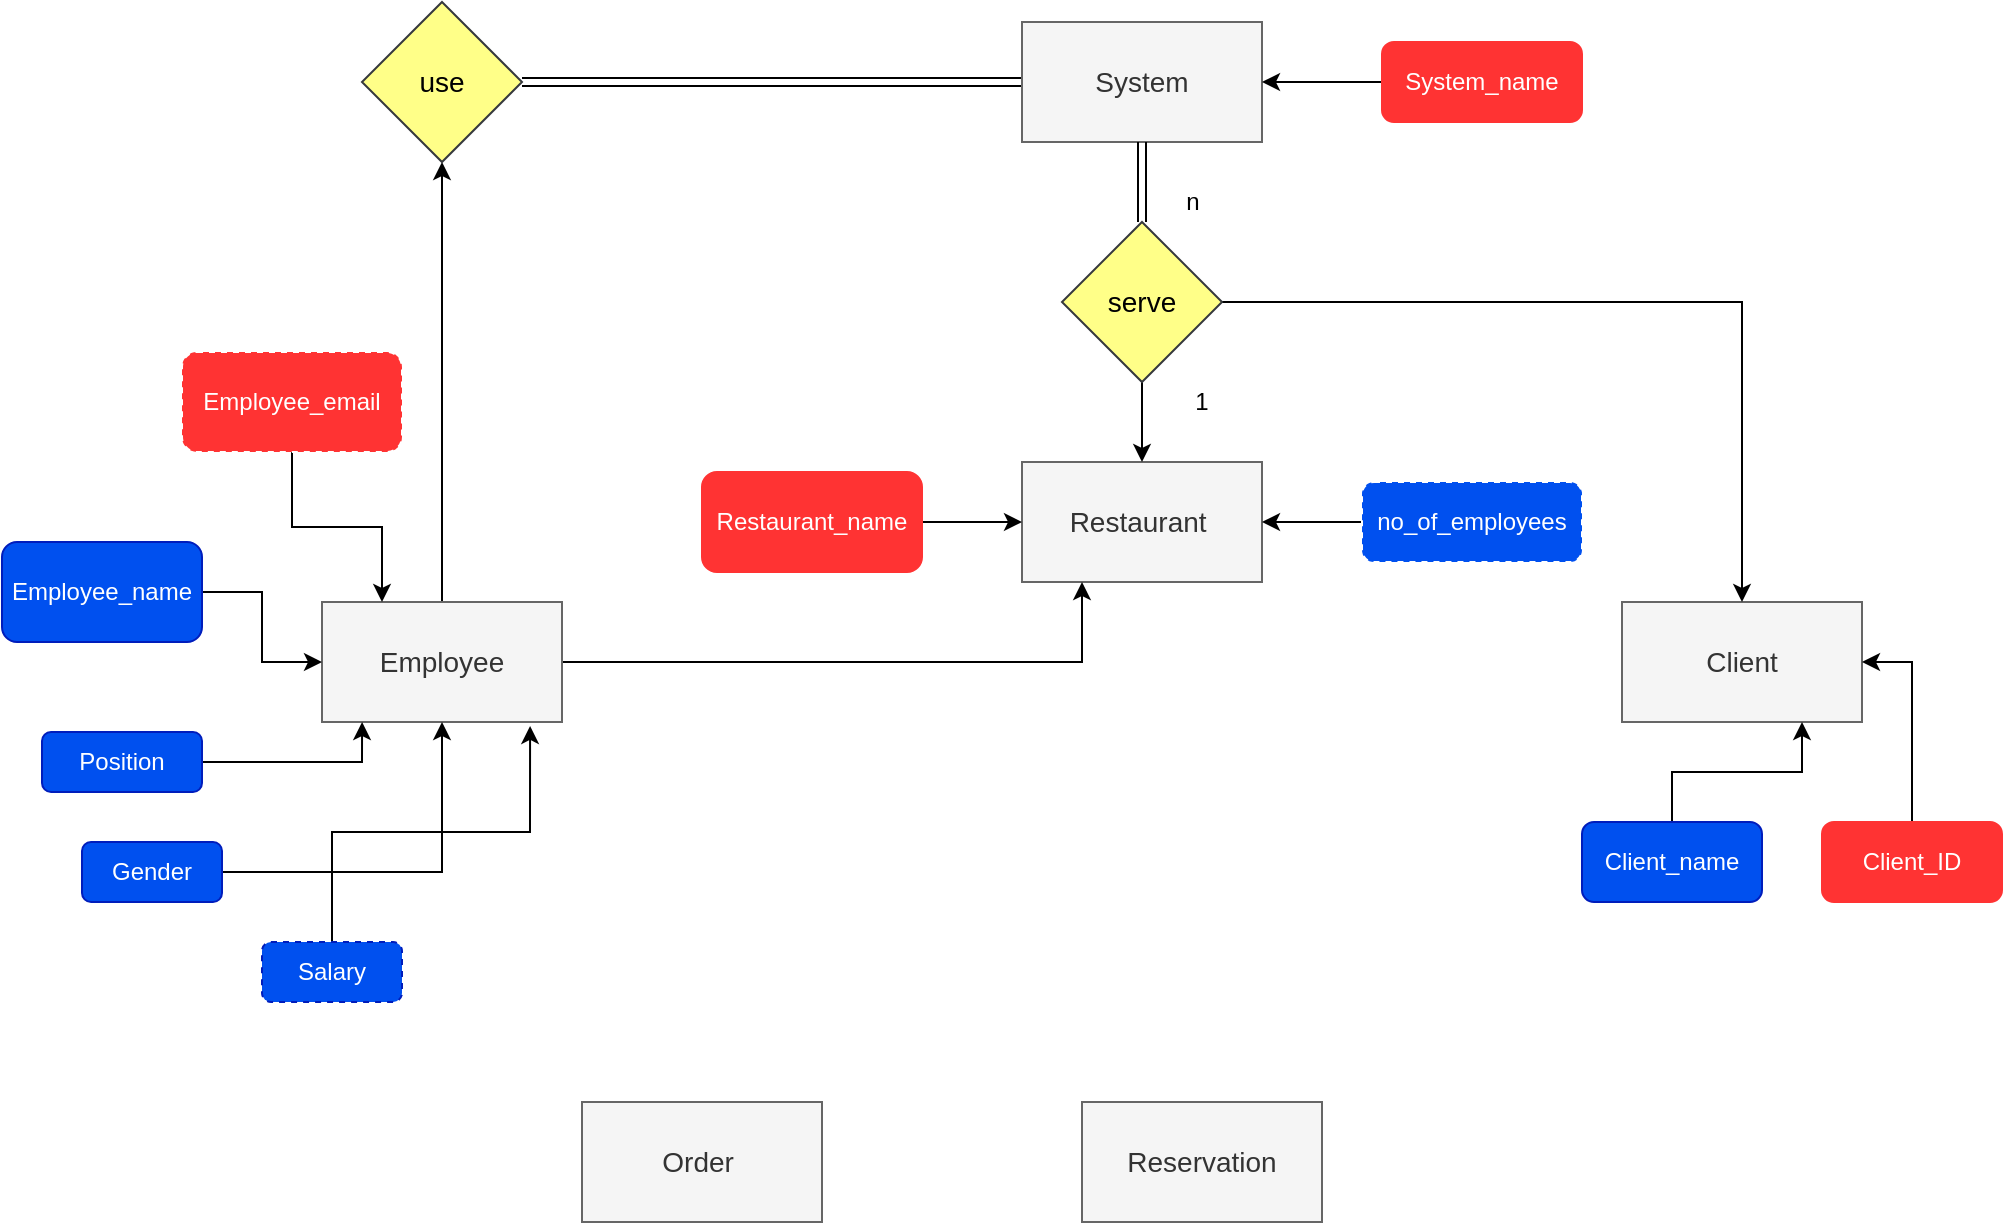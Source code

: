<mxfile version="14.6.6" type="github">
  <diagram id="R2lEEEUBdFMjLlhIrx00" name="Page-1">
    <mxGraphModel dx="2090" dy="1789" grid="1" gridSize="10" guides="1" tooltips="1" connect="1" arrows="1" fold="1" page="1" pageScale="1" pageWidth="850" pageHeight="1100" math="0" shadow="0" extFonts="Permanent Marker^https://fonts.googleapis.com/css?family=Permanent+Marker">
      <root>
        <mxCell id="0" />
        <mxCell id="1" parent="0" />
        <mxCell id="5C_oUwb4QONhgdHHlV8W-3" value="Restaurant&amp;nbsp;" style="rounded=0;whiteSpace=wrap;html=1;fillColor=#f5f5f5;strokeColor=#666666;fontColor=#333333;fontSize=14;" parent="1" vertex="1">
          <mxGeometry x="330" y="220" width="120" height="60" as="geometry" />
        </mxCell>
        <mxCell id="Hnz1IxxwzGG9viHPexm9-34" style="edgeStyle=orthogonalEdgeStyle;rounded=0;orthogonalLoop=1;jettySize=auto;html=1;entryX=0.25;entryY=1;entryDx=0;entryDy=0;fontColor=#FFFFFF;" edge="1" parent="1" source="5C_oUwb4QONhgdHHlV8W-5" target="5C_oUwb4QONhgdHHlV8W-3">
          <mxGeometry relative="1" as="geometry" />
        </mxCell>
        <mxCell id="Hnz1IxxwzGG9viHPexm9-49" style="edgeStyle=orthogonalEdgeStyle;rounded=0;orthogonalLoop=1;jettySize=auto;html=1;entryX=0.5;entryY=1;entryDx=0;entryDy=0;fontColor=#FFFFFF;" edge="1" parent="1" source="5C_oUwb4QONhgdHHlV8W-5" target="Hnz1IxxwzGG9viHPexm9-46">
          <mxGeometry relative="1" as="geometry" />
        </mxCell>
        <mxCell id="5C_oUwb4QONhgdHHlV8W-5" value="Employee" style="rounded=0;whiteSpace=wrap;html=1;fillColor=#f5f5f5;strokeColor=#666666;fontColor=#333333;fontSize=14;" parent="1" vertex="1">
          <mxGeometry x="-20" y="290" width="120" height="60" as="geometry" />
        </mxCell>
        <mxCell id="5C_oUwb4QONhgdHHlV8W-6" value="Client" style="rounded=0;whiteSpace=wrap;html=1;fillColor=#f5f5f5;strokeColor=#666666;fontColor=#333333;fontSize=14;" parent="1" vertex="1">
          <mxGeometry x="630" y="290" width="120" height="60" as="geometry" />
        </mxCell>
        <mxCell id="5C_oUwb4QONhgdHHlV8W-7" value="Order&amp;nbsp;" style="rounded=0;whiteSpace=wrap;html=1;fillColor=#f5f5f5;strokeColor=#666666;fontColor=#333333;fontSize=14;" parent="1" vertex="1">
          <mxGeometry x="110" y="540" width="120" height="60" as="geometry" />
        </mxCell>
        <mxCell id="5C_oUwb4QONhgdHHlV8W-8" value="&lt;font style=&quot;font-size: 14px&quot;&gt;Reservation&lt;/font&gt;" style="rounded=0;whiteSpace=wrap;html=1;fillColor=#f5f5f5;strokeColor=#666666;fontColor=#333333;" parent="1" vertex="1">
          <mxGeometry x="360" y="540" width="120" height="60" as="geometry" />
        </mxCell>
        <mxCell id="5C_oUwb4QONhgdHHlV8W-10" style="edgeStyle=orthogonalEdgeStyle;rounded=0;orthogonalLoop=1;jettySize=auto;html=1;exitX=0.5;exitY=1;exitDx=0;exitDy=0;entryX=0.5;entryY=0;entryDx=0;entryDy=0;startArrow=none;" parent="1" source="5C_oUwb4QONhgdHHlV8W-11" target="5C_oUwb4QONhgdHHlV8W-3" edge="1">
          <mxGeometry relative="1" as="geometry" />
        </mxCell>
        <mxCell id="Hnz1IxxwzGG9viHPexm9-47" style="edgeStyle=orthogonalEdgeStyle;rounded=0;orthogonalLoop=1;jettySize=auto;html=1;entryX=1;entryY=0.5;entryDx=0;entryDy=0;fontColor=#FFFFFF;shape=link;" edge="1" parent="1" source="5C_oUwb4QONhgdHHlV8W-9" target="Hnz1IxxwzGG9viHPexm9-46">
          <mxGeometry relative="1" as="geometry" />
        </mxCell>
        <mxCell id="5C_oUwb4QONhgdHHlV8W-9" value="System" style="rounded=0;whiteSpace=wrap;html=1;fillColor=#f5f5f5;strokeColor=#666666;fontColor=#333333;fontSize=14;" parent="1" vertex="1">
          <mxGeometry x="330" width="120" height="60" as="geometry" />
        </mxCell>
        <mxCell id="Hnz1IxxwzGG9viHPexm9-40" style="edgeStyle=orthogonalEdgeStyle;rounded=0;orthogonalLoop=1;jettySize=auto;html=1;entryX=0.5;entryY=0;entryDx=0;entryDy=0;fontColor=#FFFFFF;" edge="1" parent="1" source="5C_oUwb4QONhgdHHlV8W-11" target="5C_oUwb4QONhgdHHlV8W-6">
          <mxGeometry relative="1" as="geometry" />
        </mxCell>
        <mxCell id="5C_oUwb4QONhgdHHlV8W-11" value="serve" style="rhombus;whiteSpace=wrap;html=1;fillColor=#ffff88;strokeColor=#36393d;fontColor=#000000;fontSize=14;" parent="1" vertex="1">
          <mxGeometry x="350" y="100" width="80" height="80" as="geometry" />
        </mxCell>
        <mxCell id="5C_oUwb4QONhgdHHlV8W-12" value="" style="edgeStyle=orthogonalEdgeStyle;rounded=0;orthogonalLoop=1;jettySize=auto;html=1;exitX=0.5;exitY=1;exitDx=0;exitDy=0;entryX=0.5;entryY=0;entryDx=0;entryDy=0;endArrow=none;shape=link;" parent="1" source="5C_oUwb4QONhgdHHlV8W-9" target="5C_oUwb4QONhgdHHlV8W-11" edge="1">
          <mxGeometry relative="1" as="geometry">
            <mxPoint x="390" y="60" as="sourcePoint" />
            <mxPoint x="390" y="120" as="targetPoint" />
          </mxGeometry>
        </mxCell>
        <mxCell id="5C_oUwb4QONhgdHHlV8W-16" value="1" style="text;html=1;strokeColor=none;fillColor=none;align=center;verticalAlign=middle;whiteSpace=wrap;rounded=0;" parent="1" vertex="1">
          <mxGeometry x="400" y="180" width="40" height="20" as="geometry" />
        </mxCell>
        <mxCell id="5C_oUwb4QONhgdHHlV8W-17" value="n" style="text;html=1;align=center;verticalAlign=middle;resizable=0;points=[];autosize=1;strokeColor=none;" parent="1" vertex="1">
          <mxGeometry x="405" y="80" width="20" height="20" as="geometry" />
        </mxCell>
        <mxCell id="Hnz1IxxwzGG9viHPexm9-45" style="edgeStyle=orthogonalEdgeStyle;rounded=0;orthogonalLoop=1;jettySize=auto;html=1;entryX=1;entryY=0.5;entryDx=0;entryDy=0;fontColor=#FFFFFF;" edge="1" parent="1" source="Hnz1IxxwzGG9viHPexm9-2" target="5C_oUwb4QONhgdHHlV8W-9">
          <mxGeometry relative="1" as="geometry" />
        </mxCell>
        <mxCell id="Hnz1IxxwzGG9viHPexm9-2" value="System_name" style="rounded=1;whiteSpace=wrap;html=1;fontColor=#ffffff;strokeColor=#FF3333;fillColor=#FF3333;" vertex="1" parent="1">
          <mxGeometry x="510" y="10" width="100" height="40" as="geometry" />
        </mxCell>
        <mxCell id="Hnz1IxxwzGG9viHPexm9-7" style="edgeStyle=orthogonalEdgeStyle;rounded=0;orthogonalLoop=1;jettySize=auto;html=1;entryX=0;entryY=0.5;entryDx=0;entryDy=0;fontColor=#000000;" edge="1" parent="1" source="Hnz1IxxwzGG9viHPexm9-5" target="5C_oUwb4QONhgdHHlV8W-3">
          <mxGeometry relative="1" as="geometry" />
        </mxCell>
        <mxCell id="Hnz1IxxwzGG9viHPexm9-5" value="Restaurant_name" style="rounded=1;whiteSpace=wrap;html=1;fillColor=#FF3333;fontColor=#FFFFFF;strokeWidth=1;strokeColor=#FF3333;" vertex="1" parent="1">
          <mxGeometry x="170" y="225" width="110" height="50" as="geometry" />
        </mxCell>
        <mxCell id="Hnz1IxxwzGG9viHPexm9-10" style="edgeStyle=orthogonalEdgeStyle;rounded=0;orthogonalLoop=1;jettySize=auto;html=1;entryX=1;entryY=0.5;entryDx=0;entryDy=0;fontColor=#FFFFFF;" edge="1" parent="1" source="Hnz1IxxwzGG9viHPexm9-8" target="5C_oUwb4QONhgdHHlV8W-3">
          <mxGeometry relative="1" as="geometry" />
        </mxCell>
        <mxCell id="Hnz1IxxwzGG9viHPexm9-8" value="no_of_employees" style="rounded=1;whiteSpace=wrap;html=1;fontColor=#ffffff;strokeWidth=1;fillColor=#0050ef;dashed=1;strokeColor=#FFFFFF;" vertex="1" parent="1">
          <mxGeometry x="500" y="230" width="110" height="40" as="geometry" />
        </mxCell>
        <mxCell id="Hnz1IxxwzGG9viHPexm9-30" style="edgeStyle=orthogonalEdgeStyle;rounded=0;orthogonalLoop=1;jettySize=auto;html=1;entryX=0;entryY=0.5;entryDx=0;entryDy=0;fontColor=#FFFFFF;" edge="1" parent="1" source="Hnz1IxxwzGG9viHPexm9-16" target="5C_oUwb4QONhgdHHlV8W-5">
          <mxGeometry relative="1" as="geometry" />
        </mxCell>
        <mxCell id="Hnz1IxxwzGG9viHPexm9-16" value="Employee_name" style="rounded=1;whiteSpace=wrap;html=1;fontColor=#ffffff;strokeColor=#001DBC;strokeWidth=1;fillColor=#0050ef;" vertex="1" parent="1">
          <mxGeometry x="-180" y="260" width="100" height="50" as="geometry" />
        </mxCell>
        <mxCell id="Hnz1IxxwzGG9viHPexm9-26" style="edgeStyle=orthogonalEdgeStyle;rounded=0;orthogonalLoop=1;jettySize=auto;html=1;entryX=0.25;entryY=0;entryDx=0;entryDy=0;fontColor=#FFFFFF;" edge="1" parent="1" source="Hnz1IxxwzGG9viHPexm9-18" target="5C_oUwb4QONhgdHHlV8W-5">
          <mxGeometry relative="1" as="geometry" />
        </mxCell>
        <mxCell id="Hnz1IxxwzGG9viHPexm9-18" value="Employee_email" style="rounded=1;whiteSpace=wrap;html=1;dashed=1;fontColor=#FFFFFF;strokeColor=#FFFFFF;strokeWidth=1;fillColor=#FF3333;" vertex="1" parent="1">
          <mxGeometry x="-90" y="165" width="110" height="50" as="geometry" />
        </mxCell>
        <mxCell id="Hnz1IxxwzGG9viHPexm9-22" style="edgeStyle=orthogonalEdgeStyle;rounded=0;orthogonalLoop=1;jettySize=auto;html=1;entryX=0.167;entryY=1;entryDx=0;entryDy=0;entryPerimeter=0;fontColor=#FFFFFF;" edge="1" parent="1" source="Hnz1IxxwzGG9viHPexm9-21" target="5C_oUwb4QONhgdHHlV8W-5">
          <mxGeometry relative="1" as="geometry" />
        </mxCell>
        <mxCell id="Hnz1IxxwzGG9viHPexm9-21" value="Position" style="rounded=1;whiteSpace=wrap;html=1;fontColor=#ffffff;strokeColor=#001DBC;strokeWidth=1;fillColor=#0050ef;" vertex="1" parent="1">
          <mxGeometry x="-160" y="355" width="80" height="30" as="geometry" />
        </mxCell>
        <mxCell id="Hnz1IxxwzGG9viHPexm9-25" style="edgeStyle=orthogonalEdgeStyle;rounded=0;orthogonalLoop=1;jettySize=auto;html=1;entryX=0.5;entryY=1;entryDx=0;entryDy=0;fontColor=#FFFFFF;" edge="1" parent="1" source="Hnz1IxxwzGG9viHPexm9-23" target="5C_oUwb4QONhgdHHlV8W-5">
          <mxGeometry relative="1" as="geometry" />
        </mxCell>
        <mxCell id="Hnz1IxxwzGG9viHPexm9-23" value="Gender" style="rounded=1;whiteSpace=wrap;html=1;fontColor=#ffffff;strokeColor=#001DBC;strokeWidth=1;fillColor=#0050ef;" vertex="1" parent="1">
          <mxGeometry x="-140" y="410" width="70" height="30" as="geometry" />
        </mxCell>
        <mxCell id="Hnz1IxxwzGG9viHPexm9-37" style="edgeStyle=orthogonalEdgeStyle;rounded=0;orthogonalLoop=1;jettySize=auto;html=1;entryX=1;entryY=0.5;entryDx=0;entryDy=0;fontColor=#FFFFFF;" edge="1" parent="1" source="Hnz1IxxwzGG9viHPexm9-31" target="5C_oUwb4QONhgdHHlV8W-6">
          <mxGeometry relative="1" as="geometry" />
        </mxCell>
        <mxCell id="Hnz1IxxwzGG9viHPexm9-31" value="Client_ID" style="rounded=1;whiteSpace=wrap;html=1;fontColor=#FFFFFF;strokeWidth=1;fillColor=#FF3333;strokeColor=#FF3333;" vertex="1" parent="1">
          <mxGeometry x="730" y="400" width="90" height="40" as="geometry" />
        </mxCell>
        <mxCell id="Hnz1IxxwzGG9viHPexm9-36" style="edgeStyle=orthogonalEdgeStyle;rounded=0;orthogonalLoop=1;jettySize=auto;html=1;entryX=0.867;entryY=1.033;entryDx=0;entryDy=0;entryPerimeter=0;fontColor=#FFFFFF;" edge="1" parent="1" source="Hnz1IxxwzGG9viHPexm9-32" target="5C_oUwb4QONhgdHHlV8W-5">
          <mxGeometry relative="1" as="geometry" />
        </mxCell>
        <mxCell id="Hnz1IxxwzGG9viHPexm9-32" value="Salary" style="rounded=1;whiteSpace=wrap;html=1;fontColor=#ffffff;strokeColor=#001DBC;strokeWidth=1;fillColor=#0050ef;dashed=1;" vertex="1" parent="1">
          <mxGeometry x="-50" y="460" width="70" height="30" as="geometry" />
        </mxCell>
        <mxCell id="Hnz1IxxwzGG9viHPexm9-41" value="1" style="text;html=1;strokeColor=none;fillColor=none;align=center;verticalAlign=middle;whiteSpace=wrap;rounded=0;dashed=1;fontColor=#FFFFFF;" vertex="1" parent="1">
          <mxGeometry x="690" y="245" width="50" height="30" as="geometry" />
        </mxCell>
        <mxCell id="Hnz1IxxwzGG9viHPexm9-44" style="edgeStyle=orthogonalEdgeStyle;rounded=0;orthogonalLoop=1;jettySize=auto;html=1;entryX=0.75;entryY=1;entryDx=0;entryDy=0;fontColor=#FFFFFF;" edge="1" parent="1" source="Hnz1IxxwzGG9viHPexm9-43" target="5C_oUwb4QONhgdHHlV8W-6">
          <mxGeometry relative="1" as="geometry" />
        </mxCell>
        <mxCell id="Hnz1IxxwzGG9viHPexm9-43" value="Client_name" style="rounded=1;whiteSpace=wrap;html=1;fontColor=#ffffff;strokeColor=#001DBC;strokeWidth=1;fillColor=#0050ef;" vertex="1" parent="1">
          <mxGeometry x="610" y="400" width="90" height="40" as="geometry" />
        </mxCell>
        <mxCell id="Hnz1IxxwzGG9viHPexm9-46" value="use" style="rhombus;whiteSpace=wrap;html=1;strokeColor=#36393d;strokeWidth=1;fillColor=#ffff88;fontColor=#000000;fontSize=14;" vertex="1" parent="1">
          <mxGeometry y="-10" width="80" height="80" as="geometry" />
        </mxCell>
      </root>
    </mxGraphModel>
  </diagram>
</mxfile>
